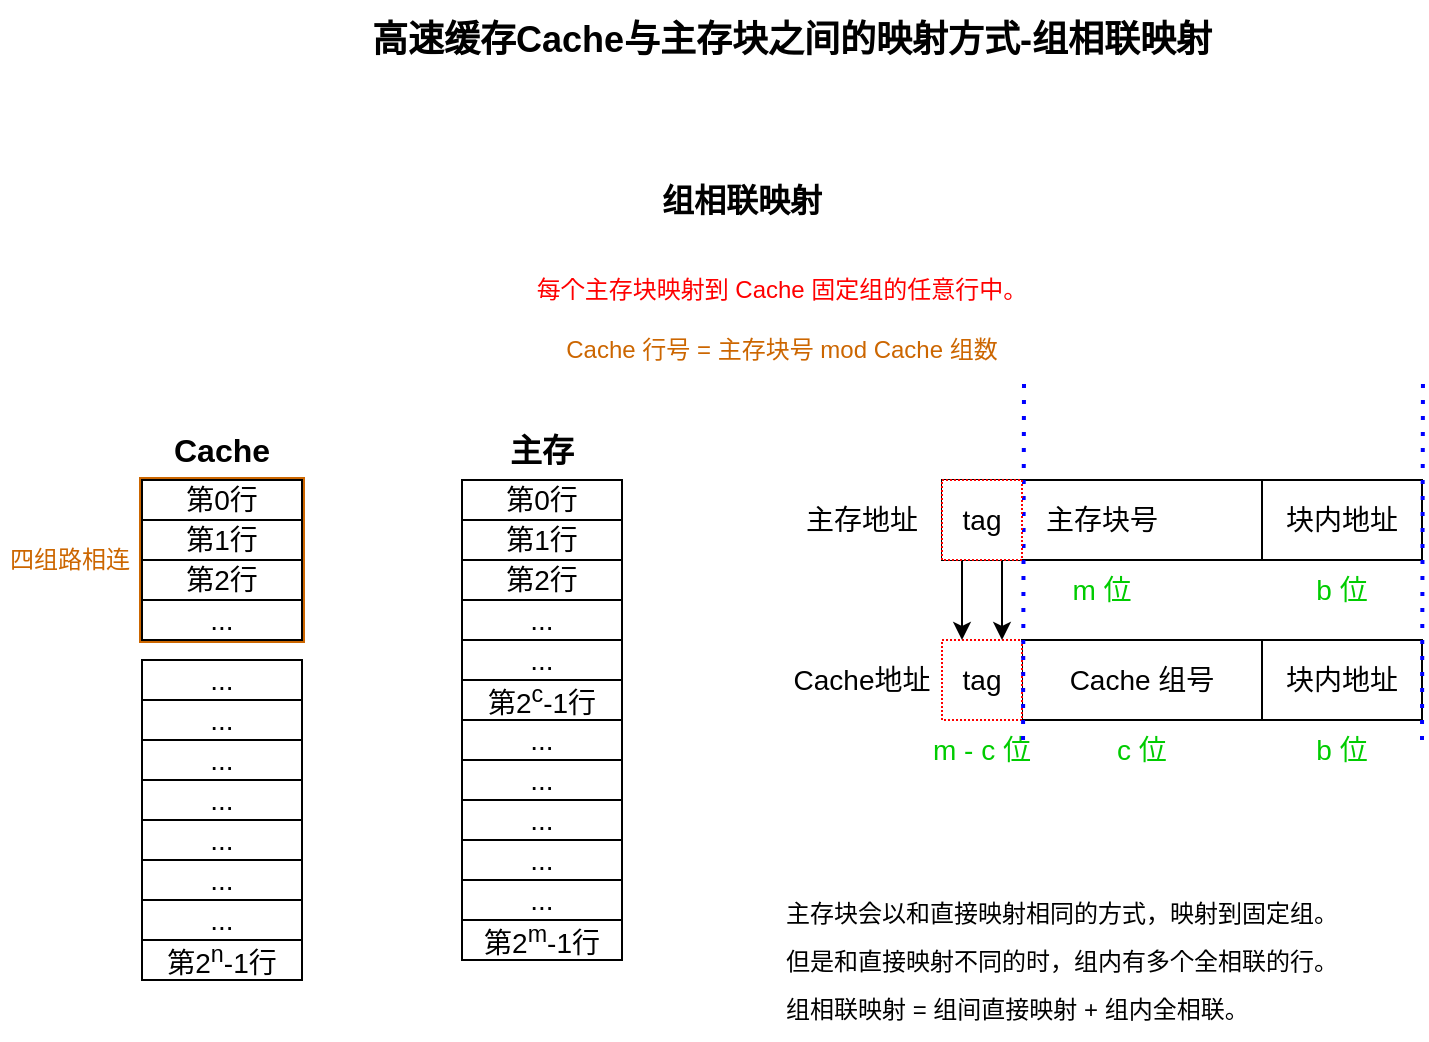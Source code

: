 <mxfile>
    <diagram id="uxVwC1siCvC3Ia_YClyH" name="Page-1">
        <mxGraphModel dx="1062" dy="944" grid="1" gridSize="10" guides="1" tooltips="1" connect="1" arrows="1" fold="1" page="1" pageScale="1" pageWidth="1200" pageHeight="1920" math="0" shadow="0">
            <root>
                <mxCell id="0"/>
                <mxCell id="1" parent="0"/>
                <mxCell id="2" value="高速缓存Cache与主存块之间的映射方式-组相联映射" style="text;html=1;align=center;verticalAlign=middle;whiteSpace=wrap;rounded=0;fontSize=18;fontStyle=1" parent="1" vertex="1">
                    <mxGeometry x="470" y="40" width="430" height="40" as="geometry"/>
                </mxCell>
                <mxCell id="3" value="第0行" style="rounded=0;whiteSpace=wrap;html=1;fontSize=14;" parent="1" vertex="1">
                    <mxGeometry x="360" y="280" width="80" height="20" as="geometry"/>
                </mxCell>
                <mxCell id="4" value="Cache" style="text;html=1;align=center;verticalAlign=middle;whiteSpace=wrap;rounded=0;fontSize=16;fontStyle=1" parent="1" vertex="1">
                    <mxGeometry x="370" y="250" width="60" height="30" as="geometry"/>
                </mxCell>
                <mxCell id="5" value="第1行" style="rounded=0;whiteSpace=wrap;html=1;fontSize=14;" parent="1" vertex="1">
                    <mxGeometry x="360" y="300" width="80" height="20" as="geometry"/>
                </mxCell>
                <mxCell id="6" value="第2行" style="rounded=0;whiteSpace=wrap;html=1;fontSize=14;" parent="1" vertex="1">
                    <mxGeometry x="360" y="320" width="80" height="20" as="geometry"/>
                </mxCell>
                <mxCell id="7" value="..." style="rounded=0;whiteSpace=wrap;html=1;fontSize=14;" parent="1" vertex="1">
                    <mxGeometry x="360" y="340" width="80" height="20" as="geometry"/>
                </mxCell>
                <mxCell id="8" value="..." style="rounded=0;whiteSpace=wrap;html=1;fontSize=14;" parent="1" vertex="1">
                    <mxGeometry x="360" y="370" width="80" height="20" as="geometry"/>
                </mxCell>
                <mxCell id="10" value="主存" style="text;html=1;align=center;verticalAlign=middle;whiteSpace=wrap;rounded=0;fontSize=16;fontStyle=1" parent="1" vertex="1">
                    <mxGeometry x="530" y="250" width="60" height="30" as="geometry"/>
                </mxCell>
                <mxCell id="11" value="第0行" style="rounded=0;whiteSpace=wrap;html=1;fontSize=14;" parent="1" vertex="1">
                    <mxGeometry x="520" y="280" width="80" height="20" as="geometry"/>
                </mxCell>
                <mxCell id="12" value="第1行" style="rounded=0;whiteSpace=wrap;html=1;fontSize=14;" parent="1" vertex="1">
                    <mxGeometry x="520" y="300" width="80" height="20" as="geometry"/>
                </mxCell>
                <mxCell id="13" value="第2行" style="rounded=0;whiteSpace=wrap;html=1;fontSize=14;" parent="1" vertex="1">
                    <mxGeometry x="520" y="320" width="80" height="20" as="geometry"/>
                </mxCell>
                <mxCell id="14" value="..." style="rounded=0;whiteSpace=wrap;html=1;fontSize=14;" parent="1" vertex="1">
                    <mxGeometry x="520" y="340" width="80" height="20" as="geometry"/>
                </mxCell>
                <mxCell id="15" value="..." style="rounded=0;whiteSpace=wrap;html=1;fontSize=14;" parent="1" vertex="1">
                    <mxGeometry x="520" y="360" width="80" height="20" as="geometry"/>
                </mxCell>
                <mxCell id="16" value="第2&lt;sup&gt;c&lt;/sup&gt;-1行" style="rounded=0;whiteSpace=wrap;html=1;fontSize=14;" parent="1" vertex="1">
                    <mxGeometry x="520" y="380" width="80" height="20" as="geometry"/>
                </mxCell>
                <mxCell id="17" value="..." style="rounded=0;whiteSpace=wrap;html=1;fontSize=14;" parent="1" vertex="1">
                    <mxGeometry x="520" y="400" width="80" height="20" as="geometry"/>
                </mxCell>
                <mxCell id="18" value="..." style="rounded=0;whiteSpace=wrap;html=1;fontSize=14;" parent="1" vertex="1">
                    <mxGeometry x="520" y="420" width="80" height="20" as="geometry"/>
                </mxCell>
                <mxCell id="19" value="..." style="rounded=0;whiteSpace=wrap;html=1;fontSize=14;" parent="1" vertex="1">
                    <mxGeometry x="520" y="440" width="80" height="20" as="geometry"/>
                </mxCell>
                <mxCell id="20" value="..." style="rounded=0;whiteSpace=wrap;html=1;fontSize=14;" parent="1" vertex="1">
                    <mxGeometry x="520" y="460" width="80" height="20" as="geometry"/>
                </mxCell>
                <mxCell id="21" value="..." style="rounded=0;whiteSpace=wrap;html=1;fontSize=14;" parent="1" vertex="1">
                    <mxGeometry x="520" y="480" width="80" height="20" as="geometry"/>
                </mxCell>
                <mxCell id="22" value="第2&lt;sup&gt;m&lt;/sup&gt;-1行" style="rounded=0;whiteSpace=wrap;html=1;fontSize=14;" parent="1" vertex="1">
                    <mxGeometry x="520" y="500" width="80" height="20" as="geometry"/>
                </mxCell>
                <mxCell id="23" value="主存块号" style="rounded=0;whiteSpace=wrap;html=1;fontSize=14;" parent="1" vertex="1">
                    <mxGeometry x="760" y="280" width="160" height="40" as="geometry"/>
                </mxCell>
                <mxCell id="24" value="块内地址" style="rounded=0;whiteSpace=wrap;html=1;fontSize=14;" parent="1" vertex="1">
                    <mxGeometry x="920" y="280" width="80" height="40" as="geometry"/>
                </mxCell>
                <mxCell id="26" value="&lt;span style=&quot;color: rgb(0, 0, 0); text-wrap-mode: nowrap;&quot;&gt;主存地址&lt;/span&gt;" style="text;html=1;align=center;verticalAlign=middle;whiteSpace=wrap;rounded=0;fontSize=14;" parent="1" vertex="1">
                    <mxGeometry x="680" y="280" width="80" height="40" as="geometry"/>
                </mxCell>
                <mxCell id="27" value="&lt;font style=&quot;font-size: 14px; color: rgb(0, 204, 0);&quot;&gt;m 位&lt;/font&gt;" style="text;html=1;align=center;verticalAlign=middle;whiteSpace=wrap;rounded=0;" parent="1" vertex="1">
                    <mxGeometry x="810" y="320" width="60" height="30" as="geometry"/>
                </mxCell>
                <mxCell id="28" value="&lt;font style=&quot;font-size: 14px; color: rgb(0, 204, 0);&quot;&gt;b 位&lt;/font&gt;" style="text;html=1;align=center;verticalAlign=middle;whiteSpace=wrap;rounded=0;" parent="1" vertex="1">
                    <mxGeometry x="930" y="320" width="60" height="30" as="geometry"/>
                </mxCell>
                <mxCell id="33" value="Cache 组号" style="rounded=0;whiteSpace=wrap;html=1;fontSize=14;" parent="1" vertex="1">
                    <mxGeometry x="800" y="360" width="120" height="40" as="geometry"/>
                </mxCell>
                <mxCell id="34" value="块内地址" style="rounded=0;whiteSpace=wrap;html=1;fontSize=14;" parent="1" vertex="1">
                    <mxGeometry x="920" y="360" width="80" height="40" as="geometry"/>
                </mxCell>
                <mxCell id="35" value="&lt;span style=&quot;color: rgb(0, 0, 0); text-wrap-mode: nowrap;&quot;&gt;Cache地址&lt;/span&gt;" style="text;html=1;align=center;verticalAlign=middle;whiteSpace=wrap;rounded=0;fontSize=14;" parent="1" vertex="1">
                    <mxGeometry x="680" y="360" width="80" height="40" as="geometry"/>
                </mxCell>
                <mxCell id="36" value="&lt;font style=&quot;font-size: 14px; color: rgb(0, 204, 0);&quot;&gt;c 位&lt;/font&gt;" style="text;html=1;align=center;verticalAlign=middle;whiteSpace=wrap;rounded=0;" parent="1" vertex="1">
                    <mxGeometry x="830" y="400" width="60" height="30" as="geometry"/>
                </mxCell>
                <mxCell id="37" value="&lt;font style=&quot;font-size: 14px; color: rgb(0, 204, 0);&quot;&gt;b 位&lt;/font&gt;" style="text;html=1;align=center;verticalAlign=middle;whiteSpace=wrap;rounded=0;" parent="1" vertex="1">
                    <mxGeometry x="930" y="400" width="60" height="30" as="geometry"/>
                </mxCell>
                <mxCell id="38" value="&lt;div style=&quot;line-height: 200%;&quot;&gt;&lt;font style=&quot;color: rgb(0, 0, 0);&quot;&gt;&lt;font style=&quot;color: rgb(0, 0, 0);&quot;&gt;主存块会以和直接映射相同的方式，映射到固定组&lt;/font&gt;&lt;span style=&quot;background-color: transparent;&quot;&gt;。&lt;/span&gt;&lt;/font&gt;&lt;/div&gt;&lt;div style=&quot;line-height: 200%;&quot;&gt;&lt;span style=&quot;background-color: transparent;&quot;&gt;&lt;font style=&quot;color: rgb(0, 0, 0);&quot;&gt;但是和直接映射不同的时，组内有多个全相联的行。&lt;/font&gt;&lt;/span&gt;&lt;/div&gt;&lt;div style=&quot;line-height: 200%;&quot;&gt;&lt;span style=&quot;background-color: transparent;&quot;&gt;&lt;font style=&quot;color: rgb(0, 0, 0);&quot;&gt;组相联映射 = 组间直接映射 + 组内全相联。&lt;/font&gt;&lt;/span&gt;&lt;/div&gt;" style="text;html=1;align=left;verticalAlign=middle;whiteSpace=wrap;rounded=0;" parent="1" vertex="1">
                    <mxGeometry x="680" y="480" width="290" height="80" as="geometry"/>
                </mxCell>
                <mxCell id="40" value="组相联映射" style="text;html=1;align=center;verticalAlign=middle;whiteSpace=wrap;rounded=0;fontSize=16;fontStyle=1" parent="1" vertex="1">
                    <mxGeometry x="600" y="120" width="120" height="40" as="geometry"/>
                </mxCell>
                <mxCell id="41" value="&lt;font style=&quot;color: rgb(204, 102, 0);&quot;&gt;Cache 行号 = 主存块号 mod Cache 组数&lt;/font&gt;" style="text;html=1;align=center;verticalAlign=middle;whiteSpace=wrap;rounded=0;" parent="1" vertex="1">
                    <mxGeometry x="560" y="200" width="240" height="30" as="geometry"/>
                </mxCell>
                <mxCell id="42" value="&lt;p data-pm-slice=&quot;1 1 [&amp;quot;bulletList&amp;quot;,null,&amp;quot;listItem&amp;quot;,null]&quot; data-prosemirror-node-block=&quot;true&quot; data-prosemirror-node-name=&quot;paragraph&quot; data-prosemirror-content-type=&quot;node&quot;&gt;&lt;span data-prosemirror-mark-name=&quot;strong&quot; data-prosemirror-content-type=&quot;mark&quot;&gt;&lt;font style=&quot;color: rgb(255, 0, 0);&quot;&gt;每个主存块映射到 Cache 固定组的任意行中。&lt;/font&gt;&lt;/span&gt;&lt;/p&gt;" style="text;html=1;align=center;verticalAlign=middle;whiteSpace=wrap;rounded=0;" parent="1" vertex="1">
                    <mxGeometry x="550" y="170" width="260" height="30" as="geometry"/>
                </mxCell>
                <mxCell id="43" value="tag" style="rounded=0;whiteSpace=wrap;html=1;fontSize=14;strokeColor=#FF0000;dashed=1;dashPattern=1 1;" parent="1" vertex="1">
                    <mxGeometry x="760" y="360" width="40" height="40" as="geometry"/>
                </mxCell>
                <mxCell id="44" value="&lt;font style=&quot;font-size: 14px; color: rgb(0, 204, 0);&quot;&gt;m - c 位&lt;/font&gt;" style="text;html=1;align=center;verticalAlign=middle;whiteSpace=wrap;rounded=0;" parent="1" vertex="1">
                    <mxGeometry x="750" y="400" width="60" height="30" as="geometry"/>
                </mxCell>
                <mxCell id="46" value="" style="endArrow=none;dashed=1;html=1;dashPattern=1 3;strokeWidth=2;strokeColor=#0000FF;" parent="1" edge="1">
                    <mxGeometry width="50" height="50" relative="1" as="geometry">
                        <mxPoint x="800.52" y="410" as="sourcePoint"/>
                        <mxPoint x="801" y="230" as="targetPoint"/>
                    </mxGeometry>
                </mxCell>
                <mxCell id="47" value="" style="endArrow=none;dashed=1;html=1;dashPattern=1 3;strokeWidth=2;strokeColor=#0000FF;" parent="1" edge="1">
                    <mxGeometry width="50" height="50" relative="1" as="geometry">
                        <mxPoint x="1000" y="410" as="sourcePoint"/>
                        <mxPoint x="1000.48" y="230" as="targetPoint"/>
                    </mxGeometry>
                </mxCell>
                <mxCell id="53" style="edgeStyle=none;html=1;exitX=0.25;exitY=1;exitDx=0;exitDy=0;entryX=0.25;entryY=0;entryDx=0;entryDy=0;" parent="1" source="51" target="43" edge="1">
                    <mxGeometry relative="1" as="geometry"/>
                </mxCell>
                <mxCell id="54" style="edgeStyle=none;html=1;exitX=0.75;exitY=1;exitDx=0;exitDy=0;entryX=0.75;entryY=0;entryDx=0;entryDy=0;" parent="1" source="51" target="43" edge="1">
                    <mxGeometry relative="1" as="geometry"/>
                </mxCell>
                <mxCell id="51" value="tag" style="rounded=0;whiteSpace=wrap;html=1;fontSize=14;strokeColor=#FF0000;dashed=1;dashPattern=1 1;" parent="1" vertex="1">
                    <mxGeometry x="760" y="280" width="40" height="40" as="geometry"/>
                </mxCell>
                <mxCell id="87" value="..." style="rounded=0;whiteSpace=wrap;html=1;fontSize=14;" vertex="1" parent="1">
                    <mxGeometry x="360" y="410" width="80" height="20" as="geometry"/>
                </mxCell>
                <mxCell id="88" value="..." style="rounded=0;whiteSpace=wrap;html=1;fontSize=14;" vertex="1" parent="1">
                    <mxGeometry x="360" y="430" width="80" height="20" as="geometry"/>
                </mxCell>
                <mxCell id="90" value="..." style="rounded=0;whiteSpace=wrap;html=1;fontSize=14;" vertex="1" parent="1">
                    <mxGeometry x="360" y="390" width="80" height="20" as="geometry"/>
                </mxCell>
                <mxCell id="91" value="..." style="rounded=0;whiteSpace=wrap;html=1;fontSize=14;" vertex="1" parent="1">
                    <mxGeometry x="360" y="470" width="80" height="20" as="geometry"/>
                </mxCell>
                <mxCell id="92" value="..." style="rounded=0;whiteSpace=wrap;html=1;fontSize=14;" vertex="1" parent="1">
                    <mxGeometry x="360" y="490" width="80" height="20" as="geometry"/>
                </mxCell>
                <mxCell id="93" value="第2&lt;sup&gt;n&lt;/sup&gt;-1行" style="rounded=0;whiteSpace=wrap;html=1;fontSize=14;" vertex="1" parent="1">
                    <mxGeometry x="360" y="510" width="80" height="20" as="geometry"/>
                </mxCell>
                <mxCell id="94" value="..." style="rounded=0;whiteSpace=wrap;html=1;fontSize=14;" vertex="1" parent="1">
                    <mxGeometry x="360" y="450" width="80" height="20" as="geometry"/>
                </mxCell>
                <mxCell id="95" value="" style="rounded=0;whiteSpace=wrap;html=1;fillColor=none;strokeColor=#CC6600;" vertex="1" parent="1">
                    <mxGeometry x="359" y="279" width="82" height="82" as="geometry"/>
                </mxCell>
                <mxCell id="96" value="&lt;font style=&quot;color: rgb(204, 102, 0);&quot;&gt;四组路相连&lt;/font&gt;" style="text;html=1;align=center;verticalAlign=middle;whiteSpace=wrap;rounded=0;" vertex="1" parent="1">
                    <mxGeometry x="289" y="305" width="70" height="30" as="geometry"/>
                </mxCell>
            </root>
        </mxGraphModel>
    </diagram>
</mxfile>